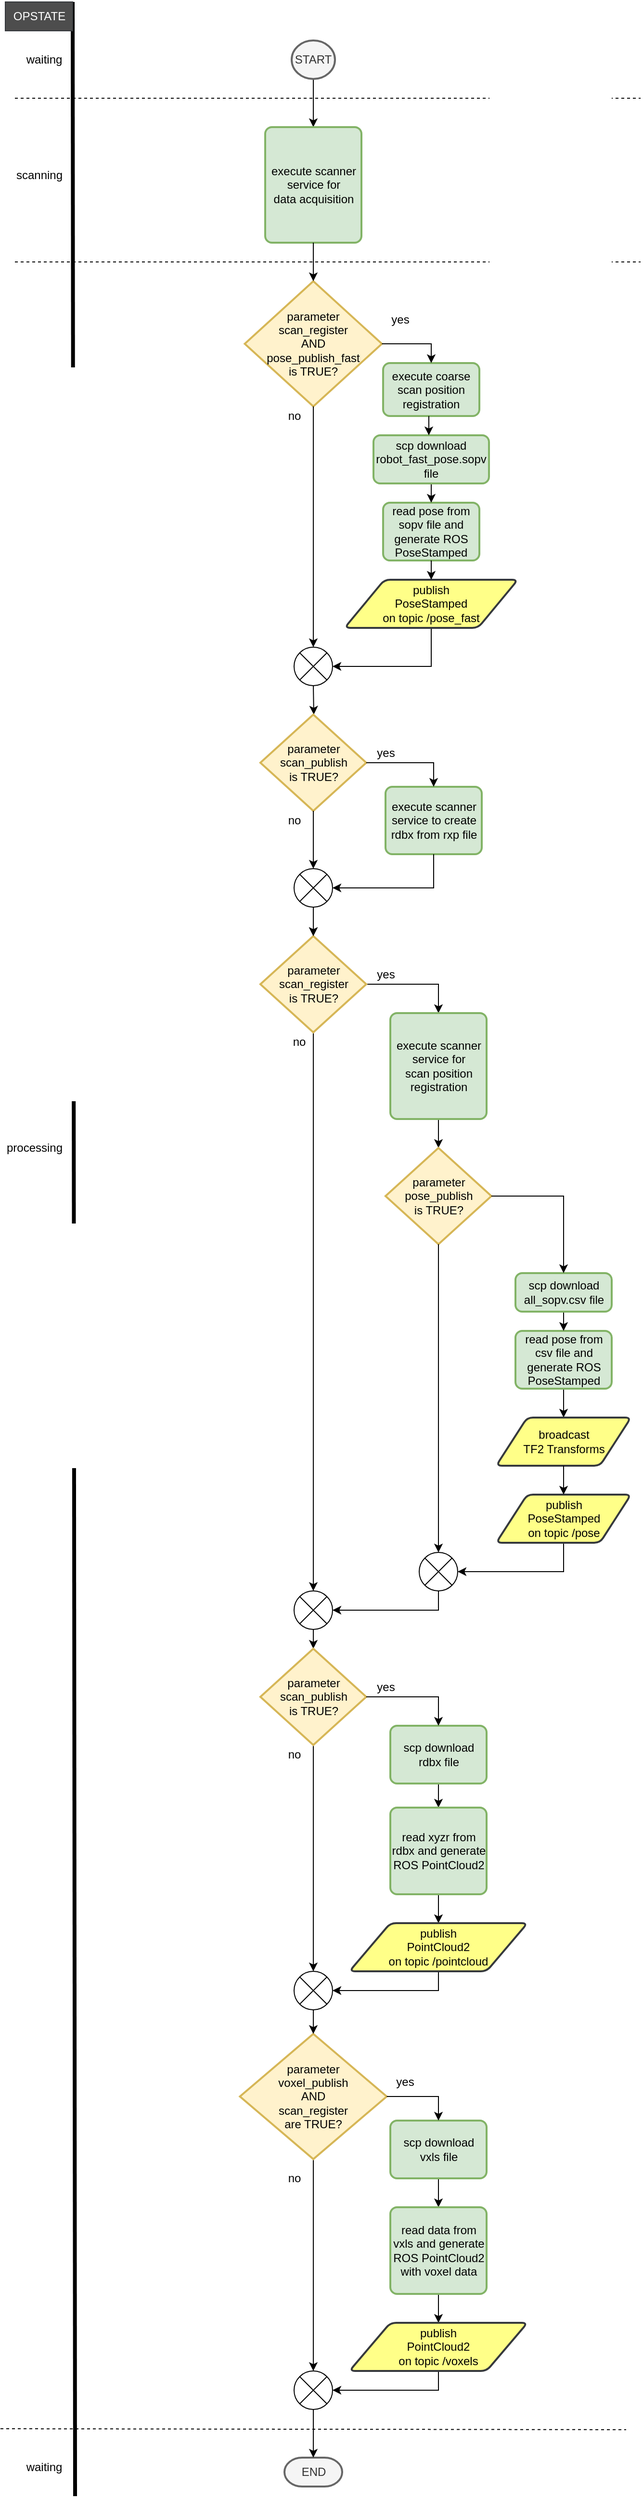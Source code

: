 <mxfile version="20.0.2" type="device"><diagram id="L-ac1V6uCMlE7A0UwQhm" name="Page-1"><mxGraphModel dx="1355" dy="1943" grid="1" gridSize="10" guides="1" tooltips="1" connect="1" arrows="1" fold="1" page="1" pageScale="1" pageWidth="850" pageHeight="1100" math="0" shadow="0"><root><mxCell id="0"/><mxCell id="1" parent="0"/><mxCell id="gOBOTy9Ccnl3EeP2-DtQ-20" style="edgeStyle=orthogonalEdgeStyle;rounded=0;orthogonalLoop=1;jettySize=auto;html=1;exitX=0.5;exitY=1;exitDx=0;exitDy=0;exitPerimeter=0;entryX=0.5;entryY=0;entryDx=0;entryDy=0;" parent="1" source="gOBOTy9Ccnl3EeP2-DtQ-2" target="gOBOTy9Ccnl3EeP2-DtQ-5" edge="1"><mxGeometry relative="1" as="geometry"><mxPoint x="420" y="-740" as="targetPoint"/></mxGeometry></mxCell><mxCell id="gOBOTy9Ccnl3EeP2-DtQ-22" style="edgeStyle=orthogonalEdgeStyle;rounded=0;orthogonalLoop=1;jettySize=auto;html=1;exitX=0.5;exitY=1;exitDx=0;exitDy=0;startArrow=none;" parent="1" source="Wu3IBefQtdd7cSct1k8j-7" edge="1"><mxGeometry relative="1" as="geometry"><mxPoint x="418" y="-130" as="targetPoint"/><mxPoint x="420" y="-190" as="sourcePoint"/></mxGeometry></mxCell><mxCell id="gOBOTy9Ccnl3EeP2-DtQ-5" value="&lt;div&gt;execute scanner service for &lt;br&gt;&lt;/div&gt;&lt;div&gt;data acquisition&lt;/div&gt;" style="rounded=1;whiteSpace=wrap;html=1;absoluteArcSize=1;arcSize=14;strokeWidth=2;fillColor=#d5e8d4;strokeColor=#82b366;" parent="1" vertex="1"><mxGeometry x="367.5" y="-740" width="100" height="120" as="geometry"/></mxCell><mxCell id="gOBOTy9Ccnl3EeP2-DtQ-6" value="" style="endArrow=none;html=1;strokeWidth=4;entryX=1;entryY=0;entryDx=0;entryDy=0;" parent="1" target="gOBOTy9Ccnl3EeP2-DtQ-68" edge="1"><mxGeometry width="50" height="50" relative="1" as="geometry"><mxPoint x="170" y="1720" as="sourcePoint"/><mxPoint x="170" y="110" as="targetPoint"/></mxGeometry></mxCell><mxCell id="gOBOTy9Ccnl3EeP2-DtQ-9" value="waiting" style="text;html=1;strokeColor=none;fillColor=none;align=center;verticalAlign=middle;whiteSpace=wrap;rounded=0;" parent="1" vertex="1"><mxGeometry x="117.5" y="-820" width="40" height="20" as="geometry"/></mxCell><mxCell id="gOBOTy9Ccnl3EeP2-DtQ-10" value="scanning" style="text;html=1;strokeColor=none;fillColor=none;align=center;verticalAlign=middle;whiteSpace=wrap;rounded=0;" parent="1" vertex="1"><mxGeometry x="107.5" y="-700" width="50" height="20" as="geometry"/></mxCell><mxCell id="gOBOTy9Ccnl3EeP2-DtQ-17" value="" style="endArrow=none;dashed=1;html=1;" parent="1" edge="1"><mxGeometry width="50" height="50" relative="1" as="geometry"><mxPoint x="107.5" y="-600" as="sourcePoint"/><mxPoint x="757.5" y="-600" as="targetPoint"/></mxGeometry></mxCell><mxCell id="gOBOTy9Ccnl3EeP2-DtQ-30" value="processing" style="text;html=1;strokeColor=none;fillColor=none;align=center;verticalAlign=middle;whiteSpace=wrap;rounded=0;" parent="1" vertex="1"><mxGeometry x="97.5" y="310" width="60" height="20" as="geometry"/></mxCell><mxCell id="gOBOTy9Ccnl3EeP2-DtQ-46" style="edgeStyle=orthogonalEdgeStyle;rounded=0;orthogonalLoop=1;jettySize=auto;html=1;exitX=1;exitY=0.5;exitDx=0;exitDy=0;exitPerimeter=0;entryX=0.5;entryY=0;entryDx=0;entryDy=0;" parent="1" source="gOBOTy9Ccnl3EeP2-DtQ-31" target="gOBOTy9Ccnl3EeP2-DtQ-33" edge="1"><mxGeometry relative="1" as="geometry"/></mxCell><mxCell id="gOBOTy9Ccnl3EeP2-DtQ-51" style="edgeStyle=orthogonalEdgeStyle;rounded=0;orthogonalLoop=1;jettySize=auto;html=1;exitX=0.5;exitY=1;exitDx=0;exitDy=0;exitPerimeter=0;entryX=0.5;entryY=0;entryDx=0;entryDy=0;entryPerimeter=0;" parent="1" source="gOBOTy9Ccnl3EeP2-DtQ-31" target="gOBOTy9Ccnl3EeP2-DtQ-50" edge="1"><mxGeometry relative="1" as="geometry"/></mxCell><mxCell id="gOBOTy9Ccnl3EeP2-DtQ-31" value="&lt;div&gt;parameter&lt;/div&gt;&lt;div&gt;scan_register&lt;/div&gt;&lt;div&gt;is TRUE?&lt;br&gt;&lt;/div&gt;" style="strokeWidth=2;html=1;shape=mxgraph.flowchart.decision;whiteSpace=wrap;fillColor=#fff2cc;strokeColor=#d6b656;" parent="1" vertex="1"><mxGeometry x="362.5" y="100" width="110" height="100" as="geometry"/></mxCell><mxCell id="gOBOTy9Ccnl3EeP2-DtQ-47" style="edgeStyle=orthogonalEdgeStyle;rounded=0;orthogonalLoop=1;jettySize=auto;html=1;exitX=0.5;exitY=1;exitDx=0;exitDy=0;entryX=0.5;entryY=0;entryDx=0;entryDy=0;entryPerimeter=0;fontStyle=1" parent="1" source="gOBOTy9Ccnl3EeP2-DtQ-33" target="cFyP6in5k9RO5lG8J_BP-3" edge="1"><mxGeometry relative="1" as="geometry"/></mxCell><mxCell id="gOBOTy9Ccnl3EeP2-DtQ-33" value="&lt;div&gt;&lt;br&gt;&lt;/div&gt;&lt;div&gt;execute scanner service for &lt;br&gt;&lt;/div&gt;&lt;div&gt;scan position registration&lt;/div&gt;&lt;div&gt;&lt;br&gt;&lt;/div&gt;" style="rounded=1;whiteSpace=wrap;html=1;absoluteArcSize=1;arcSize=14;strokeWidth=2;fillColor=#d5e8d4;strokeColor=#82b366;" parent="1" vertex="1"><mxGeometry x="497.5" y="180" width="100" height="110" as="geometry"/></mxCell><mxCell id="gOBOTy9Ccnl3EeP2-DtQ-49" style="edgeStyle=orthogonalEdgeStyle;rounded=0;orthogonalLoop=1;jettySize=auto;html=1;exitX=0.5;exitY=1;exitDx=0;exitDy=0;entryX=0.5;entryY=0;entryDx=0;entryDy=0;" parent="1" source="gOBOTy9Ccnl3EeP2-DtQ-36" target="gOBOTy9Ccnl3EeP2-DtQ-65" edge="1"><mxGeometry relative="1" as="geometry"><mxPoint x="677.5" y="590" as="targetPoint"/></mxGeometry></mxCell><mxCell id="gOBOTy9Ccnl3EeP2-DtQ-36" value="&lt;div&gt;read pose from &lt;br&gt;&lt;/div&gt;&lt;div&gt;csv file and generate ROS PoseStamped&lt;br&gt;&lt;/div&gt;" style="rounded=1;whiteSpace=wrap;html=1;absoluteArcSize=1;arcSize=14;strokeWidth=2;fillColor=#d5e8d4;strokeColor=#82b366;" parent="1" vertex="1"><mxGeometry x="627.5" y="510" width="100" height="60" as="geometry"/></mxCell><mxCell id="gOBOTy9Ccnl3EeP2-DtQ-52" style="edgeStyle=orthogonalEdgeStyle;rounded=0;orthogonalLoop=1;jettySize=auto;html=1;exitX=0.5;exitY=1;exitDx=0;exitDy=0;entryX=1;entryY=0.5;entryDx=0;entryDy=0;entryPerimeter=0;startArrow=none;" parent="1" source="xyYQIE-iPK5eJU6V7Ysw-1" target="cFyP6in5k9RO5lG8J_BP-6" edge="1"><mxGeometry relative="1" as="geometry"><mxPoint x="547.5" y="730" as="sourcePoint"/></mxGeometry></mxCell><mxCell id="gOBOTy9Ccnl3EeP2-DtQ-48" style="edgeStyle=orthogonalEdgeStyle;rounded=0;orthogonalLoop=1;jettySize=auto;html=1;exitX=0.5;exitY=1;exitDx=0;exitDy=0;entryX=0.5;entryY=0;entryDx=0;entryDy=0;" parent="1" source="gOBOTy9Ccnl3EeP2-DtQ-38" target="gOBOTy9Ccnl3EeP2-DtQ-36" edge="1"><mxGeometry relative="1" as="geometry"/></mxCell><mxCell id="gOBOTy9Ccnl3EeP2-DtQ-38" value="&lt;div&gt;scp download &lt;br&gt;&lt;/div&gt;&lt;div&gt;all_sopv.csv file&lt;br&gt;&lt;/div&gt;" style="rounded=1;whiteSpace=wrap;html=1;absoluteArcSize=1;arcSize=14;strokeWidth=2;fillColor=#d5e8d4;strokeColor=#82b366;" parent="1" vertex="1"><mxGeometry x="627.5" y="450" width="100" height="40" as="geometry"/></mxCell><mxCell id="gOBOTy9Ccnl3EeP2-DtQ-41" value="waiting" style="text;html=1;strokeColor=none;fillColor=none;align=center;verticalAlign=middle;whiteSpace=wrap;rounded=0;" parent="1" vertex="1"><mxGeometry x="117.5" y="1680" width="40" height="20" as="geometry"/></mxCell><mxCell id="gOBOTy9Ccnl3EeP2-DtQ-57" style="edgeStyle=orthogonalEdgeStyle;rounded=0;orthogonalLoop=1;jettySize=auto;html=1;exitX=0.5;exitY=1;exitDx=0;exitDy=0;exitPerimeter=0;entryX=0.5;entryY=0;entryDx=0;entryDy=0;entryPerimeter=0;" parent="1" source="gOBOTy9Ccnl3EeP2-DtQ-50" target="j9sZOLSrZTKuUTgRmyyJ-9" edge="1"><mxGeometry relative="1" as="geometry"/></mxCell><mxCell id="gOBOTy9Ccnl3EeP2-DtQ-50" value="" style="verticalLabelPosition=bottom;verticalAlign=top;html=1;shape=mxgraph.flowchart.or;" parent="1" vertex="1"><mxGeometry x="397.5" y="780" width="40" height="40" as="geometry"/></mxCell><mxCell id="gOBOTy9Ccnl3EeP2-DtQ-53" value="" style="endArrow=none;dashed=1;html=1;" parent="1" edge="1"><mxGeometry width="50" height="50" relative="1" as="geometry"><mxPoint x="92.5" y="1650" as="sourcePoint"/><mxPoint x="742.5" y="1651" as="targetPoint"/></mxGeometry></mxCell><mxCell id="gOBOTy9Ccnl3EeP2-DtQ-55" value="END" style="strokeWidth=2;html=1;shape=mxgraph.flowchart.terminator;whiteSpace=wrap;fillColor=#f5f5f5;strokeColor=#666666;fontColor=#333333;" parent="1" vertex="1"><mxGeometry x="387.5" y="1680" width="60" height="30" as="geometry"/></mxCell><mxCell id="gOBOTy9Ccnl3EeP2-DtQ-2" value="START" style="strokeWidth=2;html=1;shape=mxgraph.flowchart.start_2;whiteSpace=wrap;fillColor=#f5f5f5;strokeColor=#666666;fontColor=#333333;" parent="1" vertex="1"><mxGeometry x="395" y="-830" width="45" height="40" as="geometry"/></mxCell><mxCell id="gOBOTy9Ccnl3EeP2-DtQ-60" value="" style="endArrow=none;dashed=1;html=1;" parent="1" edge="1"><mxGeometry width="50" height="50" relative="1" as="geometry"><mxPoint x="107.5" y="-770" as="sourcePoint"/><mxPoint x="757.5" y="-770" as="targetPoint"/></mxGeometry></mxCell><mxCell id="gOBOTy9Ccnl3EeP2-DtQ-65" value="&lt;div&gt;broadcast&lt;/div&gt;&lt;div&gt;TF2 Transforms&lt;br&gt;&lt;/div&gt;" style="shape=parallelogram;html=1;strokeWidth=2;perimeter=parallelogramPerimeter;whiteSpace=wrap;rounded=1;arcSize=12;size=0.23;fillColor=#ffff88;strokeColor=#36393d;" parent="1" vertex="1"><mxGeometry x="607.5" y="600" width="140" height="50" as="geometry"/></mxCell><mxCell id="gOBOTy9Ccnl3EeP2-DtQ-68" value="OPSTATE" style="rounded=0;whiteSpace=wrap;html=1;strokeColor=#36393d;fillColor=#4D4D4D;fontColor=#FFFFFF;" parent="1" vertex="1"><mxGeometry x="97.5" y="-870" width="70" height="30" as="geometry"/></mxCell><mxCell id="nqqQM-Y9jwDl7XzDDWRx-12" style="edgeStyle=orthogonalEdgeStyle;rounded=0;orthogonalLoop=1;jettySize=auto;html=1;exitX=0.5;exitY=1;exitDx=0;exitDy=0;exitPerimeter=0;entryX=0.5;entryY=0;entryDx=0;entryDy=0;entryPerimeter=0;startArrow=none;" parent="1" source="cFyP6in5k9RO5lG8J_BP-19" target="gOBOTy9Ccnl3EeP2-DtQ-31" edge="1"><mxGeometry relative="1" as="geometry"><mxPoint x="427.5" y="-40" as="sourcePoint"/><mxPoint x="417.5" y="-120" as="targetPoint"/></mxGeometry></mxCell><mxCell id="nqqQM-Y9jwDl7XzDDWRx-26" value="yes" style="text;html=1;strokeColor=none;fillColor=none;align=center;verticalAlign=middle;whiteSpace=wrap;rounded=0;" parent="1" vertex="1"><mxGeometry x="472.5" y="130" width="40" height="20" as="geometry"/></mxCell><mxCell id="nqqQM-Y9jwDl7XzDDWRx-32" value="no" style="text;html=1;strokeColor=none;fillColor=none;align=center;verticalAlign=middle;whiteSpace=wrap;rounded=0;" parent="1" vertex="1"><mxGeometry x="382.5" y="200" width="40" height="20" as="geometry"/></mxCell><mxCell id="xyYQIE-iPK5eJU6V7Ysw-1" value="&lt;div&gt;publish&lt;/div&gt;&lt;div&gt;PoseStamped &lt;br&gt;&lt;/div&gt;&lt;div&gt;on topic /pose&lt;br&gt;&lt;/div&gt;" style="shape=parallelogram;html=1;strokeWidth=2;perimeter=parallelogramPerimeter;whiteSpace=wrap;rounded=1;arcSize=12;size=0.23;fillColor=#ffff88;strokeColor=#36393d;" parent="1" vertex="1"><mxGeometry x="607.5" y="680" width="140" height="50" as="geometry"/></mxCell><mxCell id="xyYQIE-iPK5eJU6V7Ysw-2" style="edgeStyle=orthogonalEdgeStyle;rounded=0;orthogonalLoop=1;jettySize=auto;html=1;exitX=0.5;exitY=1;exitDx=0;exitDy=0;entryX=0.5;entryY=0;entryDx=0;entryDy=0;" parent="1" source="gOBOTy9Ccnl3EeP2-DtQ-65" target="xyYQIE-iPK5eJU6V7Ysw-1" edge="1"><mxGeometry relative="1" as="geometry"><mxPoint x="687.5" y="610" as="targetPoint"/><mxPoint x="687.5" y="580" as="sourcePoint"/></mxGeometry></mxCell><mxCell id="j9sZOLSrZTKuUTgRmyyJ-5" style="edgeStyle=orthogonalEdgeStyle;rounded=0;orthogonalLoop=1;jettySize=auto;html=1;exitX=0.5;exitY=1;exitDx=0;exitDy=0;entryX=0.5;entryY=0;entryDx=0;entryDy=0;" parent="1" source="j9sZOLSrZTKuUTgRmyyJ-6" target="j9sZOLSrZTKuUTgRmyyJ-11" edge="1"><mxGeometry relative="1" as="geometry"/></mxCell><mxCell id="j9sZOLSrZTKuUTgRmyyJ-6" value="&lt;div&gt;scp download &lt;br&gt;&lt;/div&gt;&lt;div&gt;rdbx file&lt;br&gt;&lt;/div&gt;" style="rounded=1;whiteSpace=wrap;html=1;absoluteArcSize=1;arcSize=14;strokeWidth=2;fillColor=#d5e8d4;strokeColor=#82b366;" parent="1" vertex="1"><mxGeometry x="497.5" y="920" width="100" height="60" as="geometry"/></mxCell><mxCell id="j9sZOLSrZTKuUTgRmyyJ-8" style="edgeStyle=orthogonalEdgeStyle;rounded=0;orthogonalLoop=1;jettySize=auto;html=1;exitX=0.5;exitY=1;exitDx=0;exitDy=0;exitPerimeter=0;" parent="1" source="j9sZOLSrZTKuUTgRmyyJ-9" target="j9sZOLSrZTKuUTgRmyyJ-13" edge="1"><mxGeometry relative="1" as="geometry"><mxPoint x="417.5" y="1215" as="targetPoint"/><mxPoint x="417.5" y="945" as="sourcePoint"/></mxGeometry></mxCell><mxCell id="j9sZOLSrZTKuUTgRmyyJ-9" value="&lt;div&gt;parameter&lt;/div&gt;&lt;div&gt;scan_publish&lt;/div&gt;&lt;div&gt;is TRUE?&lt;br&gt;&lt;/div&gt;" style="strokeWidth=2;html=1;shape=mxgraph.flowchart.decision;whiteSpace=wrap;fillColor=#fff2cc;strokeColor=#d6b656;" parent="1" vertex="1"><mxGeometry x="362.5" y="840" width="110" height="100" as="geometry"/></mxCell><mxCell id="j9sZOLSrZTKuUTgRmyyJ-10" style="edgeStyle=orthogonalEdgeStyle;rounded=0;orthogonalLoop=1;jettySize=auto;html=1;exitX=0.5;exitY=1;exitDx=0;exitDy=0;entryX=0.5;entryY=0;entryDx=0;entryDy=0;" parent="1" source="j9sZOLSrZTKuUTgRmyyJ-11" target="j9sZOLSrZTKuUTgRmyyJ-14" edge="1"><mxGeometry relative="1" as="geometry"><mxPoint x="547.5" y="1115" as="targetPoint"/></mxGeometry></mxCell><mxCell id="j9sZOLSrZTKuUTgRmyyJ-11" value="&lt;div&gt;read xyzr from rdbx and generate&lt;br&gt;&lt;/div&gt;&lt;div&gt;ROS PointCloud2&lt;br&gt;&lt;/div&gt;" style="rounded=1;whiteSpace=wrap;html=1;absoluteArcSize=1;arcSize=14;strokeWidth=2;fillColor=#d5e8d4;strokeColor=#82b366;" parent="1" vertex="1"><mxGeometry x="497.5" y="1005" width="100" height="90" as="geometry"/></mxCell><mxCell id="j9sZOLSrZTKuUTgRmyyJ-12" style="edgeStyle=orthogonalEdgeStyle;rounded=0;orthogonalLoop=1;jettySize=auto;html=1;exitX=0.5;exitY=1;exitDx=0;exitDy=0;entryX=1;entryY=0.5;entryDx=0;entryDy=0;entryPerimeter=0;" parent="1" source="j9sZOLSrZTKuUTgRmyyJ-14" target="j9sZOLSrZTKuUTgRmyyJ-13" edge="1"><mxGeometry relative="1" as="geometry"><mxPoint x="547.5" y="1115" as="sourcePoint"/><mxPoint x="467.5" y="1260" as="targetPoint"/><Array as="points"><mxPoint x="547.5" y="1165"/><mxPoint x="547.5" y="1195"/></Array></mxGeometry></mxCell><mxCell id="j9sZOLSrZTKuUTgRmyyJ-13" value="" style="verticalLabelPosition=bottom;verticalAlign=top;html=1;shape=mxgraph.flowchart.or;" parent="1" vertex="1"><mxGeometry x="397.5" y="1175" width="40" height="40" as="geometry"/></mxCell><mxCell id="j9sZOLSrZTKuUTgRmyyJ-14" value="&lt;div&gt;publish&lt;/div&gt;&lt;div&gt;PointCloud2&lt;/div&gt;&lt;div&gt;on topic /pointcloud&lt;br&gt;&lt;/div&gt;" style="shape=parallelogram;html=1;strokeWidth=2;perimeter=parallelogramPerimeter;whiteSpace=wrap;rounded=1;arcSize=12;size=0.23;fillColor=#ffff88;strokeColor=#36393d;" parent="1" vertex="1"><mxGeometry x="455" y="1125" width="185" height="50" as="geometry"/></mxCell><mxCell id="j9sZOLSrZTKuUTgRmyyJ-15" value="yes" style="text;html=1;strokeColor=none;fillColor=none;align=center;verticalAlign=middle;whiteSpace=wrap;rounded=0;" parent="1" vertex="1"><mxGeometry x="472.5" y="870" width="40" height="20" as="geometry"/></mxCell><mxCell id="j9sZOLSrZTKuUTgRmyyJ-16" value="no" style="text;html=1;strokeColor=none;fillColor=none;align=center;verticalAlign=middle;whiteSpace=wrap;rounded=0;" parent="1" vertex="1"><mxGeometry x="377.5" y="940" width="40" height="20" as="geometry"/></mxCell><mxCell id="j9sZOLSrZTKuUTgRmyyJ-17" value="" style="endArrow=classic;html=1;rounded=0;exitX=0.5;exitY=1;exitDx=0;exitDy=0;exitPerimeter=0;entryX=0.5;entryY=0;entryDx=0;entryDy=0;entryPerimeter=0;" parent="1" target="gOBOTy9Ccnl3EeP2-DtQ-55" edge="1"><mxGeometry width="50" height="50" relative="1" as="geometry"><mxPoint x="417.5" y="1590" as="sourcePoint"/><mxPoint x="397.5" y="1400" as="targetPoint"/></mxGeometry></mxCell><mxCell id="cFyP6in5k9RO5lG8J_BP-2" style="edgeStyle=orthogonalEdgeStyle;rounded=0;orthogonalLoop=1;jettySize=auto;html=1;exitX=1;exitY=0.5;exitDx=0;exitDy=0;entryX=0.5;entryY=0;entryDx=0;entryDy=0;exitPerimeter=0;" parent="1" source="j9sZOLSrZTKuUTgRmyyJ-9" target="j9sZOLSrZTKuUTgRmyyJ-6" edge="1"><mxGeometry relative="1" as="geometry"><mxPoint x="547.5" y="895" as="sourcePoint"/><mxPoint x="547.5" y="930" as="targetPoint"/></mxGeometry></mxCell><mxCell id="cFyP6in5k9RO5lG8J_BP-3" value="&lt;div&gt;parameter&lt;/div&gt;&lt;div&gt;pose_publish&lt;/div&gt;&lt;div&gt;is TRUE?&lt;br&gt;&lt;/div&gt;" style="strokeWidth=2;html=1;shape=mxgraph.flowchart.decision;whiteSpace=wrap;fillColor=#fff2cc;strokeColor=#d6b656;" parent="1" vertex="1"><mxGeometry x="492.5" y="320" width="110" height="100" as="geometry"/></mxCell><mxCell id="cFyP6in5k9RO5lG8J_BP-4" style="edgeStyle=orthogonalEdgeStyle;rounded=0;orthogonalLoop=1;jettySize=auto;html=1;exitX=1;exitY=0.5;exitDx=0;exitDy=0;entryX=0.5;entryY=0;entryDx=0;entryDy=0;exitPerimeter=0;" parent="1" source="cFyP6in5k9RO5lG8J_BP-3" target="gOBOTy9Ccnl3EeP2-DtQ-38" edge="1"><mxGeometry relative="1" as="geometry"><mxPoint x="557.5" y="300" as="sourcePoint"/><mxPoint x="557.5" y="330" as="targetPoint"/></mxGeometry></mxCell><mxCell id="cFyP6in5k9RO5lG8J_BP-5" style="edgeStyle=orthogonalEdgeStyle;rounded=0;orthogonalLoop=1;jettySize=auto;html=1;exitX=0.5;exitY=1;exitDx=0;exitDy=0;entryX=0.5;entryY=0;entryDx=0;entryDy=0;entryPerimeter=0;exitPerimeter=0;" parent="1" source="cFyP6in5k9RO5lG8J_BP-3" target="cFyP6in5k9RO5lG8J_BP-6" edge="1"><mxGeometry relative="1" as="geometry"><mxPoint x="567.5" y="310" as="sourcePoint"/><mxPoint x="567.5" y="340" as="targetPoint"/><Array as="points"/></mxGeometry></mxCell><mxCell id="cFyP6in5k9RO5lG8J_BP-6" value="" style="verticalLabelPosition=bottom;verticalAlign=top;html=1;shape=mxgraph.flowchart.or;" parent="1" vertex="1"><mxGeometry x="527.5" y="740" width="40" height="40" as="geometry"/></mxCell><mxCell id="cFyP6in5k9RO5lG8J_BP-8" style="edgeStyle=orthogonalEdgeStyle;rounded=0;orthogonalLoop=1;jettySize=auto;html=1;entryX=1;entryY=0.5;entryDx=0;entryDy=0;entryPerimeter=0;startArrow=none;exitX=0.5;exitY=1;exitDx=0;exitDy=0;exitPerimeter=0;" parent="1" source="cFyP6in5k9RO5lG8J_BP-6" target="gOBOTy9Ccnl3EeP2-DtQ-50" edge="1"><mxGeometry relative="1" as="geometry"><mxPoint x="547.5" y="760" as="sourcePoint"/><mxPoint x="577.5" y="750" as="targetPoint"/><Array as="points"><mxPoint x="547.5" y="800"/></Array></mxGeometry></mxCell><mxCell id="cFyP6in5k9RO5lG8J_BP-14" value="&lt;div&gt;execute scanner service to create rdbx from rxp file&lt;/div&gt;" style="rounded=1;whiteSpace=wrap;html=1;absoluteArcSize=1;arcSize=14;strokeWidth=2;fillColor=#d5e8d4;strokeColor=#82b366;" parent="1" vertex="1"><mxGeometry x="492.5" y="-55" width="100" height="70" as="geometry"/></mxCell><mxCell id="cFyP6in5k9RO5lG8J_BP-15" value="&lt;div&gt;parameter&lt;/div&gt;&lt;div&gt;scan_publish&lt;/div&gt;&lt;div&gt;is TRUE?&lt;br&gt;&lt;/div&gt;" style="strokeWidth=2;html=1;shape=mxgraph.flowchart.decision;whiteSpace=wrap;fillColor=#fff2cc;strokeColor=#d6b656;" parent="1" vertex="1"><mxGeometry x="362.5" y="-130" width="110" height="100" as="geometry"/></mxCell><mxCell id="cFyP6in5k9RO5lG8J_BP-16" value="yes" style="text;html=1;strokeColor=none;fillColor=none;align=center;verticalAlign=middle;whiteSpace=wrap;rounded=0;" parent="1" vertex="1"><mxGeometry x="472.5" y="-100" width="40" height="20" as="geometry"/></mxCell><mxCell id="cFyP6in5k9RO5lG8J_BP-17" value="no" style="text;html=1;strokeColor=none;fillColor=none;align=center;verticalAlign=middle;whiteSpace=wrap;rounded=0;" parent="1" vertex="1"><mxGeometry x="377.5" y="-30" width="40" height="20" as="geometry"/></mxCell><mxCell id="cFyP6in5k9RO5lG8J_BP-18" style="edgeStyle=orthogonalEdgeStyle;rounded=0;orthogonalLoop=1;jettySize=auto;html=1;exitX=0;exitY=1;exitDx=0;exitDy=0;entryX=0.5;entryY=0;entryDx=0;entryDy=0;" parent="1" source="cFyP6in5k9RO5lG8J_BP-16" target="cFyP6in5k9RO5lG8J_BP-14" edge="1"><mxGeometry relative="1" as="geometry"><mxPoint x="552.5" y="-180" as="sourcePoint"/><mxPoint x="447.5" y="-160" as="targetPoint"/><Array as="points"><mxPoint x="542.5" y="-80"/></Array></mxGeometry></mxCell><mxCell id="cFyP6in5k9RO5lG8J_BP-21" value="" style="edgeStyle=orthogonalEdgeStyle;rounded=0;orthogonalLoop=1;jettySize=auto;html=1;exitX=0.5;exitY=1;exitDx=0;exitDy=0;exitPerimeter=0;" parent="1" source="cFyP6in5k9RO5lG8J_BP-19" target="gOBOTy9Ccnl3EeP2-DtQ-31" edge="1"><mxGeometry relative="1" as="geometry"/></mxCell><mxCell id="cFyP6in5k9RO5lG8J_BP-19" value="" style="verticalLabelPosition=bottom;verticalAlign=top;html=1;shape=mxgraph.flowchart.or;" parent="1" vertex="1"><mxGeometry x="397.5" y="30" width="40" height="40" as="geometry"/></mxCell><mxCell id="cFyP6in5k9RO5lG8J_BP-22" value="" style="edgeStyle=orthogonalEdgeStyle;rounded=0;orthogonalLoop=1;jettySize=auto;html=1;exitX=1;exitY=0;exitDx=0;exitDy=0;" parent="1" source="cFyP6in5k9RO5lG8J_BP-17" target="cFyP6in5k9RO5lG8J_BP-19" edge="1"><mxGeometry relative="1" as="geometry"><mxPoint x="427.5" y="80" as="sourcePoint"/><mxPoint x="427.5" y="110" as="targetPoint"/><Array as="points"><mxPoint x="417.5"/><mxPoint x="417.5"/></Array></mxGeometry></mxCell><mxCell id="cFyP6in5k9RO5lG8J_BP-23" value="" style="edgeStyle=orthogonalEdgeStyle;rounded=0;orthogonalLoop=1;jettySize=auto;html=1;exitX=0.5;exitY=1;exitDx=0;exitDy=0;entryX=1;entryY=0.5;entryDx=0;entryDy=0;entryPerimeter=0;" parent="1" source="cFyP6in5k9RO5lG8J_BP-14" target="cFyP6in5k9RO5lG8J_BP-19" edge="1"><mxGeometry relative="1" as="geometry"><mxPoint x="437.5" y="90" as="sourcePoint"/><mxPoint x="437.5" y="120" as="targetPoint"/></mxGeometry></mxCell><mxCell id="C8jgJ44NJGTrG2Lwjgc0-1" style="edgeStyle=orthogonalEdgeStyle;rounded=0;orthogonalLoop=1;jettySize=auto;html=1;exitX=0.5;exitY=1;exitDx=0;exitDy=0;entryX=0.5;entryY=0;entryDx=0;entryDy=0;" parent="1" source="C8jgJ44NJGTrG2Lwjgc0-2" target="C8jgJ44NJGTrG2Lwjgc0-6" edge="1"><mxGeometry relative="1" as="geometry"/></mxCell><mxCell id="C8jgJ44NJGTrG2Lwjgc0-2" value="&lt;div&gt;scp download &lt;br&gt;&lt;/div&gt;&lt;div&gt;vxls file&lt;br&gt;&lt;/div&gt;" style="rounded=1;whiteSpace=wrap;html=1;absoluteArcSize=1;arcSize=14;strokeWidth=2;fillColor=#d5e8d4;strokeColor=#82b366;" parent="1" vertex="1"><mxGeometry x="497.5" y="1330" width="100" height="60" as="geometry"/></mxCell><mxCell id="C8jgJ44NJGTrG2Lwjgc0-3" style="edgeStyle=orthogonalEdgeStyle;rounded=0;orthogonalLoop=1;jettySize=auto;html=1;exitX=0.5;exitY=1;exitDx=0;exitDy=0;exitPerimeter=0;" parent="1" source="C8jgJ44NJGTrG2Lwjgc0-4" target="C8jgJ44NJGTrG2Lwjgc0-8" edge="1"><mxGeometry relative="1" as="geometry"><mxPoint x="417.5" y="1615" as="targetPoint"/><mxPoint x="417.5" y="1345" as="sourcePoint"/></mxGeometry></mxCell><mxCell id="C8jgJ44NJGTrG2Lwjgc0-4" value="&lt;div&gt;parameter&lt;/div&gt;&lt;div&gt;voxel_publish&lt;/div&gt;&lt;div&gt;AND&lt;/div&gt;&lt;div&gt;scan_register&lt;br&gt;&lt;/div&gt;&lt;div&gt;are TRUE?&lt;br&gt;&lt;/div&gt;" style="strokeWidth=2;html=1;shape=mxgraph.flowchart.decision;whiteSpace=wrap;fillColor=#fff2cc;strokeColor=#d6b656;" parent="1" vertex="1"><mxGeometry x="341.25" y="1240" width="152.5" height="130" as="geometry"/></mxCell><mxCell id="C8jgJ44NJGTrG2Lwjgc0-5" style="edgeStyle=orthogonalEdgeStyle;rounded=0;orthogonalLoop=1;jettySize=auto;html=1;exitX=0.5;exitY=1;exitDx=0;exitDy=0;entryX=0.5;entryY=0;entryDx=0;entryDy=0;" parent="1" source="C8jgJ44NJGTrG2Lwjgc0-6" target="C8jgJ44NJGTrG2Lwjgc0-9" edge="1"><mxGeometry relative="1" as="geometry"><mxPoint x="547.5" y="1515" as="targetPoint"/></mxGeometry></mxCell><mxCell id="C8jgJ44NJGTrG2Lwjgc0-6" value="&lt;div&gt;read data from vxls and generate&lt;br&gt;&lt;/div&gt;&lt;div&gt;ROS PointCloud2&lt;/div&gt;&lt;div&gt;with voxel data&lt;br&gt;&lt;/div&gt;" style="rounded=1;whiteSpace=wrap;html=1;absoluteArcSize=1;arcSize=14;strokeWidth=2;fillColor=#d5e8d4;strokeColor=#82b366;" parent="1" vertex="1"><mxGeometry x="497.5" y="1420" width="100" height="90" as="geometry"/></mxCell><mxCell id="C8jgJ44NJGTrG2Lwjgc0-7" style="edgeStyle=orthogonalEdgeStyle;rounded=0;orthogonalLoop=1;jettySize=auto;html=1;exitX=0.5;exitY=1;exitDx=0;exitDy=0;entryX=1;entryY=0.5;entryDx=0;entryDy=0;entryPerimeter=0;" parent="1" source="C8jgJ44NJGTrG2Lwjgc0-9" target="C8jgJ44NJGTrG2Lwjgc0-8" edge="1"><mxGeometry relative="1" as="geometry"><mxPoint x="547.5" y="1515" as="sourcePoint"/><mxPoint x="467.5" y="1660" as="targetPoint"/><Array as="points"><mxPoint x="547.5" y="1565"/><mxPoint x="547.5" y="1595"/></Array></mxGeometry></mxCell><mxCell id="C8jgJ44NJGTrG2Lwjgc0-8" value="" style="verticalLabelPosition=bottom;verticalAlign=top;html=1;shape=mxgraph.flowchart.or;" parent="1" vertex="1"><mxGeometry x="397.5" y="1590" width="40" height="40" as="geometry"/></mxCell><mxCell id="C8jgJ44NJGTrG2Lwjgc0-9" value="&lt;div&gt;publish&lt;/div&gt;&lt;div&gt;PointCloud2&lt;/div&gt;&lt;div&gt;on topic /voxels&lt;br&gt;&lt;/div&gt;" style="shape=parallelogram;html=1;strokeWidth=2;perimeter=parallelogramPerimeter;whiteSpace=wrap;rounded=1;arcSize=12;size=0.23;fillColor=#ffff88;strokeColor=#36393d;" parent="1" vertex="1"><mxGeometry x="455" y="1540" width="185" height="50" as="geometry"/></mxCell><mxCell id="C8jgJ44NJGTrG2Lwjgc0-10" value="yes" style="text;html=1;strokeColor=none;fillColor=none;align=center;verticalAlign=middle;whiteSpace=wrap;rounded=0;" parent="1" vertex="1"><mxGeometry x="492.5" y="1280" width="40" height="20" as="geometry"/></mxCell><mxCell id="C8jgJ44NJGTrG2Lwjgc0-11" value="no" style="text;html=1;strokeColor=none;fillColor=none;align=center;verticalAlign=middle;whiteSpace=wrap;rounded=0;" parent="1" vertex="1"><mxGeometry x="377.5" y="1380" width="40" height="20" as="geometry"/></mxCell><mxCell id="C8jgJ44NJGTrG2Lwjgc0-12" style="edgeStyle=orthogonalEdgeStyle;rounded=0;orthogonalLoop=1;jettySize=auto;html=1;exitX=1;exitY=0.5;exitDx=0;exitDy=0;entryX=0.5;entryY=0;entryDx=0;entryDy=0;exitPerimeter=0;" parent="1" source="C8jgJ44NJGTrG2Lwjgc0-4" target="C8jgJ44NJGTrG2Lwjgc0-2" edge="1"><mxGeometry relative="1" as="geometry"><mxPoint x="547.5" y="1295" as="sourcePoint"/><mxPoint x="547.5" y="1330" as="targetPoint"/></mxGeometry></mxCell><mxCell id="C8jgJ44NJGTrG2Lwjgc0-13" style="edgeStyle=orthogonalEdgeStyle;rounded=0;orthogonalLoop=1;jettySize=auto;html=1;entryX=0.5;entryY=0;entryDx=0;entryDy=0;entryPerimeter=0;exitX=0.5;exitY=1;exitDx=0;exitDy=0;exitPerimeter=0;" parent="1" source="j9sZOLSrZTKuUTgRmyyJ-13" target="C8jgJ44NJGTrG2Lwjgc0-4" edge="1"><mxGeometry relative="1" as="geometry"><mxPoint x="420" y="1220" as="sourcePoint"/><mxPoint x="427.5" y="850" as="targetPoint"/></mxGeometry></mxCell><mxCell id="Wu3IBefQtdd7cSct1k8j-2" value="execute coarse scan position registration" style="rounded=1;whiteSpace=wrap;html=1;absoluteArcSize=1;arcSize=14;strokeWidth=2;fillColor=#d5e8d4;strokeColor=#82b366;" vertex="1" parent="1"><mxGeometry x="490" y="-495" width="100" height="55" as="geometry"/></mxCell><mxCell id="Wu3IBefQtdd7cSct1k8j-3" value="&lt;div&gt;parameter&lt;/div&gt;&lt;div&gt;scan_register&lt;/div&gt;&lt;div&gt;AND&lt;br&gt;&lt;/div&gt;&lt;div&gt;pose_publish_fast&lt;/div&gt;&lt;div&gt;is TRUE?&lt;br&gt;&lt;/div&gt;" style="strokeWidth=2;html=1;shape=mxgraph.flowchart.decision;whiteSpace=wrap;fillColor=#fff2cc;strokeColor=#d6b656;" vertex="1" parent="1"><mxGeometry x="346.25" y="-580" width="142.5" height="130" as="geometry"/></mxCell><mxCell id="Wu3IBefQtdd7cSct1k8j-4" value="yes" style="text;html=1;strokeColor=none;fillColor=none;align=center;verticalAlign=middle;whiteSpace=wrap;rounded=0;" vertex="1" parent="1"><mxGeometry x="487.5" y="-550" width="40" height="20" as="geometry"/></mxCell><mxCell id="Wu3IBefQtdd7cSct1k8j-5" value="no" style="text;html=1;strokeColor=none;fillColor=none;align=center;verticalAlign=middle;whiteSpace=wrap;rounded=0;" vertex="1" parent="1"><mxGeometry x="377.5" y="-450" width="40" height="20" as="geometry"/></mxCell><mxCell id="Wu3IBefQtdd7cSct1k8j-6" style="edgeStyle=orthogonalEdgeStyle;rounded=0;orthogonalLoop=1;jettySize=auto;html=1;exitX=1;exitY=0.5;exitDx=0;exitDy=0;entryX=0.5;entryY=0;entryDx=0;entryDy=0;exitPerimeter=0;" edge="1" source="Wu3IBefQtdd7cSct1k8j-3" target="Wu3IBefQtdd7cSct1k8j-2" parent="1"><mxGeometry relative="1" as="geometry"><mxPoint x="550" y="-620" as="sourcePoint"/><mxPoint x="445" y="-600" as="targetPoint"/><Array as="points"><mxPoint x="540" y="-515"/></Array></mxGeometry></mxCell><mxCell id="Wu3IBefQtdd7cSct1k8j-9" value="" style="edgeStyle=orthogonalEdgeStyle;rounded=0;orthogonalLoop=1;jettySize=auto;html=1;exitX=0.5;exitY=1;exitDx=0;exitDy=0;entryX=1;entryY=0.5;entryDx=0;entryDy=0;entryPerimeter=0;" edge="1" source="Wu3IBefQtdd7cSct1k8j-16" target="Wu3IBefQtdd7cSct1k8j-7" parent="1"><mxGeometry relative="1" as="geometry"><mxPoint x="437.5" y="-280" as="sourcePoint"/><mxPoint x="437.5" y="-250" as="targetPoint"/></mxGeometry></mxCell><mxCell id="Wu3IBefQtdd7cSct1k8j-12" value="&lt;div&gt;read pose from &lt;br&gt;&lt;/div&gt;&lt;div&gt;sopv file and generate ROS PoseStamped&lt;br&gt;&lt;/div&gt;" style="rounded=1;whiteSpace=wrap;html=1;absoluteArcSize=1;arcSize=14;strokeWidth=2;fillColor=#d5e8d4;strokeColor=#82b366;" vertex="1" parent="1"><mxGeometry x="490" y="-350" width="100" height="60" as="geometry"/></mxCell><mxCell id="Wu3IBefQtdd7cSct1k8j-13" style="edgeStyle=orthogonalEdgeStyle;rounded=0;orthogonalLoop=1;jettySize=auto;html=1;exitX=0.5;exitY=1;exitDx=0;exitDy=0;entryX=0.5;entryY=0;entryDx=0;entryDy=0;" edge="1" source="Wu3IBefQtdd7cSct1k8j-14" target="Wu3IBefQtdd7cSct1k8j-12" parent="1"><mxGeometry relative="1" as="geometry"/></mxCell><mxCell id="Wu3IBefQtdd7cSct1k8j-14" value="&lt;div&gt;scp download &lt;br&gt;&lt;/div&gt;&lt;div&gt;robot_fast_pose.sopv file&lt;br&gt;&lt;/div&gt;" style="rounded=1;whiteSpace=wrap;html=1;absoluteArcSize=1;arcSize=14;strokeWidth=2;fillColor=#d5e8d4;strokeColor=#82b366;" vertex="1" parent="1"><mxGeometry x="480" y="-420" width="120" height="50" as="geometry"/></mxCell><mxCell id="Wu3IBefQtdd7cSct1k8j-16" value="&lt;div&gt;publish&lt;/div&gt;&lt;div&gt;PoseStamped &lt;br&gt;&lt;/div&gt;&lt;div&gt;on topic /pose_fast&lt;br&gt;&lt;/div&gt;" style="shape=parallelogram;html=1;strokeWidth=2;perimeter=parallelogramPerimeter;whiteSpace=wrap;rounded=1;arcSize=12;size=0.23;fillColor=#ffff88;strokeColor=#36393d;" vertex="1" parent="1"><mxGeometry x="450" y="-270" width="180" height="50" as="geometry"/></mxCell><mxCell id="Wu3IBefQtdd7cSct1k8j-7" value="" style="verticalLabelPosition=bottom;verticalAlign=top;html=1;shape=mxgraph.flowchart.or;" vertex="1" parent="1"><mxGeometry x="397.5" y="-200" width="40" height="40" as="geometry"/></mxCell><mxCell id="Wu3IBefQtdd7cSct1k8j-19" value="" style="edgeStyle=orthogonalEdgeStyle;rounded=0;orthogonalLoop=1;jettySize=auto;html=1;exitX=0.5;exitY=1;exitDx=0;exitDy=0;entryX=0.5;entryY=0;entryDx=0;entryDy=0;entryPerimeter=0;" edge="1" parent="1" source="gOBOTy9Ccnl3EeP2-DtQ-5" target="Wu3IBefQtdd7cSct1k8j-3"><mxGeometry relative="1" as="geometry"><mxPoint x="427.5" y="-460" as="sourcePoint"/><mxPoint x="427.5" y="-260" as="targetPoint"/><Array as="points"><mxPoint x="418" y="-600"/><mxPoint x="418" y="-600"/></Array></mxGeometry></mxCell><mxCell id="Wu3IBefQtdd7cSct1k8j-21" style="edgeStyle=orthogonalEdgeStyle;rounded=0;orthogonalLoop=1;jettySize=auto;html=1;" edge="1" parent="1"><mxGeometry relative="1" as="geometry"><mxPoint x="537.5" y="-440" as="sourcePoint"/><mxPoint x="537.5" y="-420" as="targetPoint"/></mxGeometry></mxCell><mxCell id="Wu3IBefQtdd7cSct1k8j-22" value="" style="endArrow=classic;html=1;rounded=0;exitX=0.5;exitY=1;exitDx=0;exitDy=0;exitPerimeter=0;" edge="1" parent="1" source="Wu3IBefQtdd7cSct1k8j-3" target="Wu3IBefQtdd7cSct1k8j-7"><mxGeometry width="50" height="50" relative="1" as="geometry"><mxPoint x="400" y="-430" as="sourcePoint"/><mxPoint x="450" y="-480" as="targetPoint"/></mxGeometry></mxCell><mxCell id="Wu3IBefQtdd7cSct1k8j-23" value="" style="endArrow=classic;html=1;rounded=0;exitX=0.5;exitY=1;exitDx=0;exitDy=0;entryX=0.5;entryY=0;entryDx=0;entryDy=0;" edge="1" parent="1" source="Wu3IBefQtdd7cSct1k8j-12" target="Wu3IBefQtdd7cSct1k8j-16"><mxGeometry width="50" height="50" relative="1" as="geometry"><mxPoint x="400" y="-430" as="sourcePoint"/><mxPoint x="450" y="-480" as="targetPoint"/></mxGeometry></mxCell></root></mxGraphModel></diagram></mxfile>